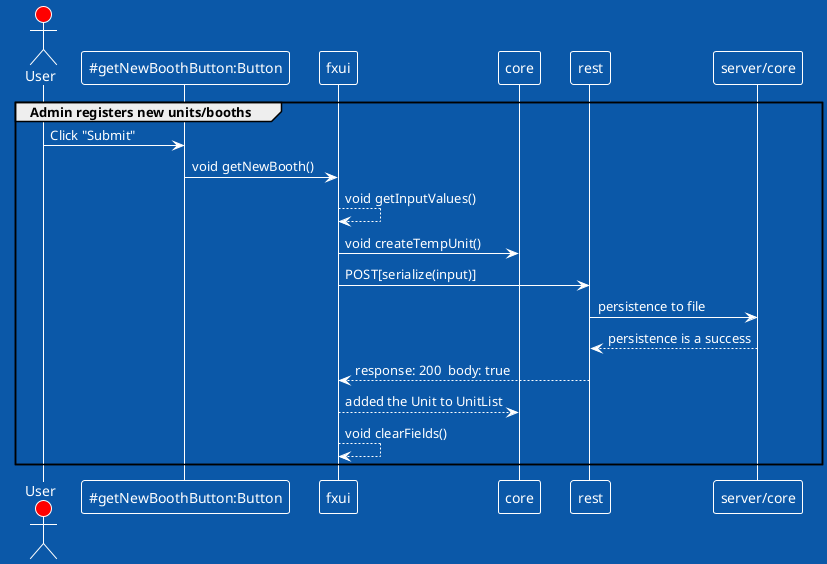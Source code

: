 @startuml
group Admin registers new units/booths
!theme amiga
actor User #red
participant "~#getNewBoothButton:Button" as A
participant "fxui" as B
participant "core" as C
participant "rest" as D
participant "server/core" as E


User -> A: Click "Submit"
A -> B: void getNewBooth()
B --> B: void getInputValues()
B -> C: void createTempUnit()

B -> D: POST[serialize(input)]
D -> E: persistence to file
E --> D: persistence is a success

D --> B: response: 200  body: true
B --> C: added the Unit to UnitList
B --> B: void clearFields()
end
@enduml